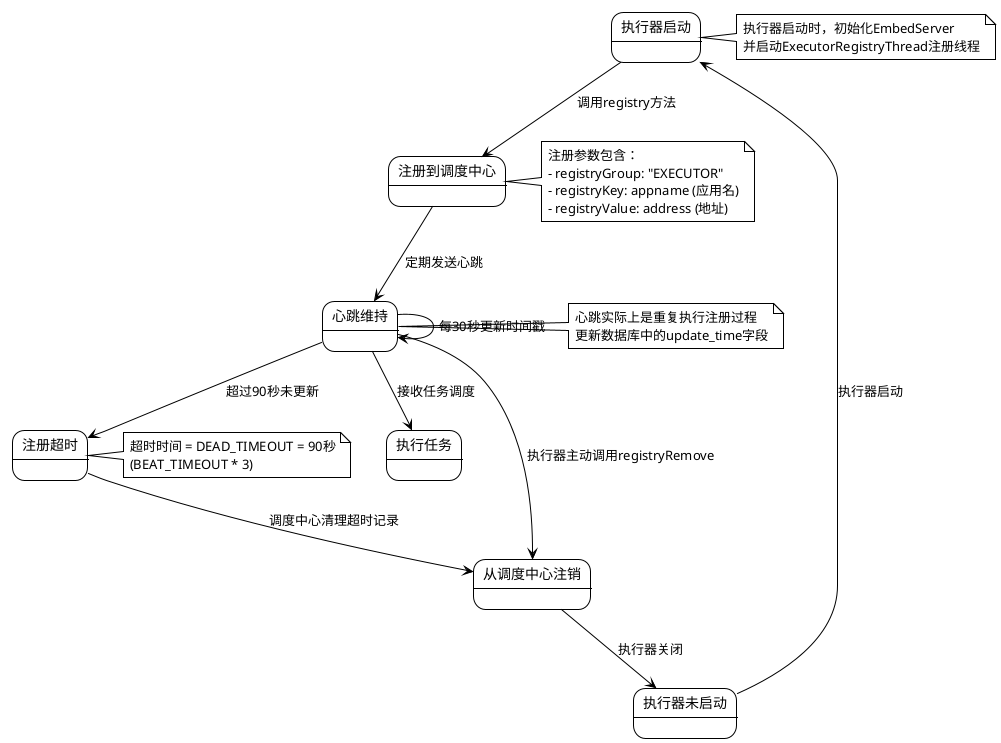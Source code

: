 @startuml XXL-JOB执行器生命周期状态图

!theme plain
skinparam handwritten false
skinparam backgroundColor transparent

' 状态图，展示注册中心的工作流程
state "执行器未启动" as NotStarted
state "执行器启动" as Started
state "注册到调度中心" as Registered
state "心跳维持" as Heartbeat
state "执行任务" as Executing
state "注册超时" as Timeout
state "从调度中心注销" as Unregistered

' 状态转换
NotStarted --> Started : 执行器启动
Started --> Registered : 调用registry方法
Registered --> Heartbeat : 定期发送心跳
Heartbeat --> Heartbeat : 每30秒更新时间戳
Heartbeat --> Executing : 接收任务调度
Heartbeat --> Timeout : 超过90秒未更新
Timeout --> Unregistered : 调度中心清理超时记录
Heartbeat --> Unregistered : 执行器主动调用registryRemove
Unregistered --> NotStarted : 执行器关闭

' 生命周期注释
note right of Started
  执行器启动时，初始化EmbedServer
  并启动ExecutorRegistryThread注册线程
end note

note right of Registered
  注册参数包含：
  - registryGroup: "EXECUTOR"
  - registryKey: appname (应用名)
  - registryValue: address (地址)
end note

note right of Heartbeat
  心跳实际上是重复执行注册过程
  更新数据库中的update_time字段
end note

note right of Timeout
  超时时间 = DEAD_TIMEOUT = 90秒
  (BEAT_TIMEOUT * 3)
end note

@enduml 